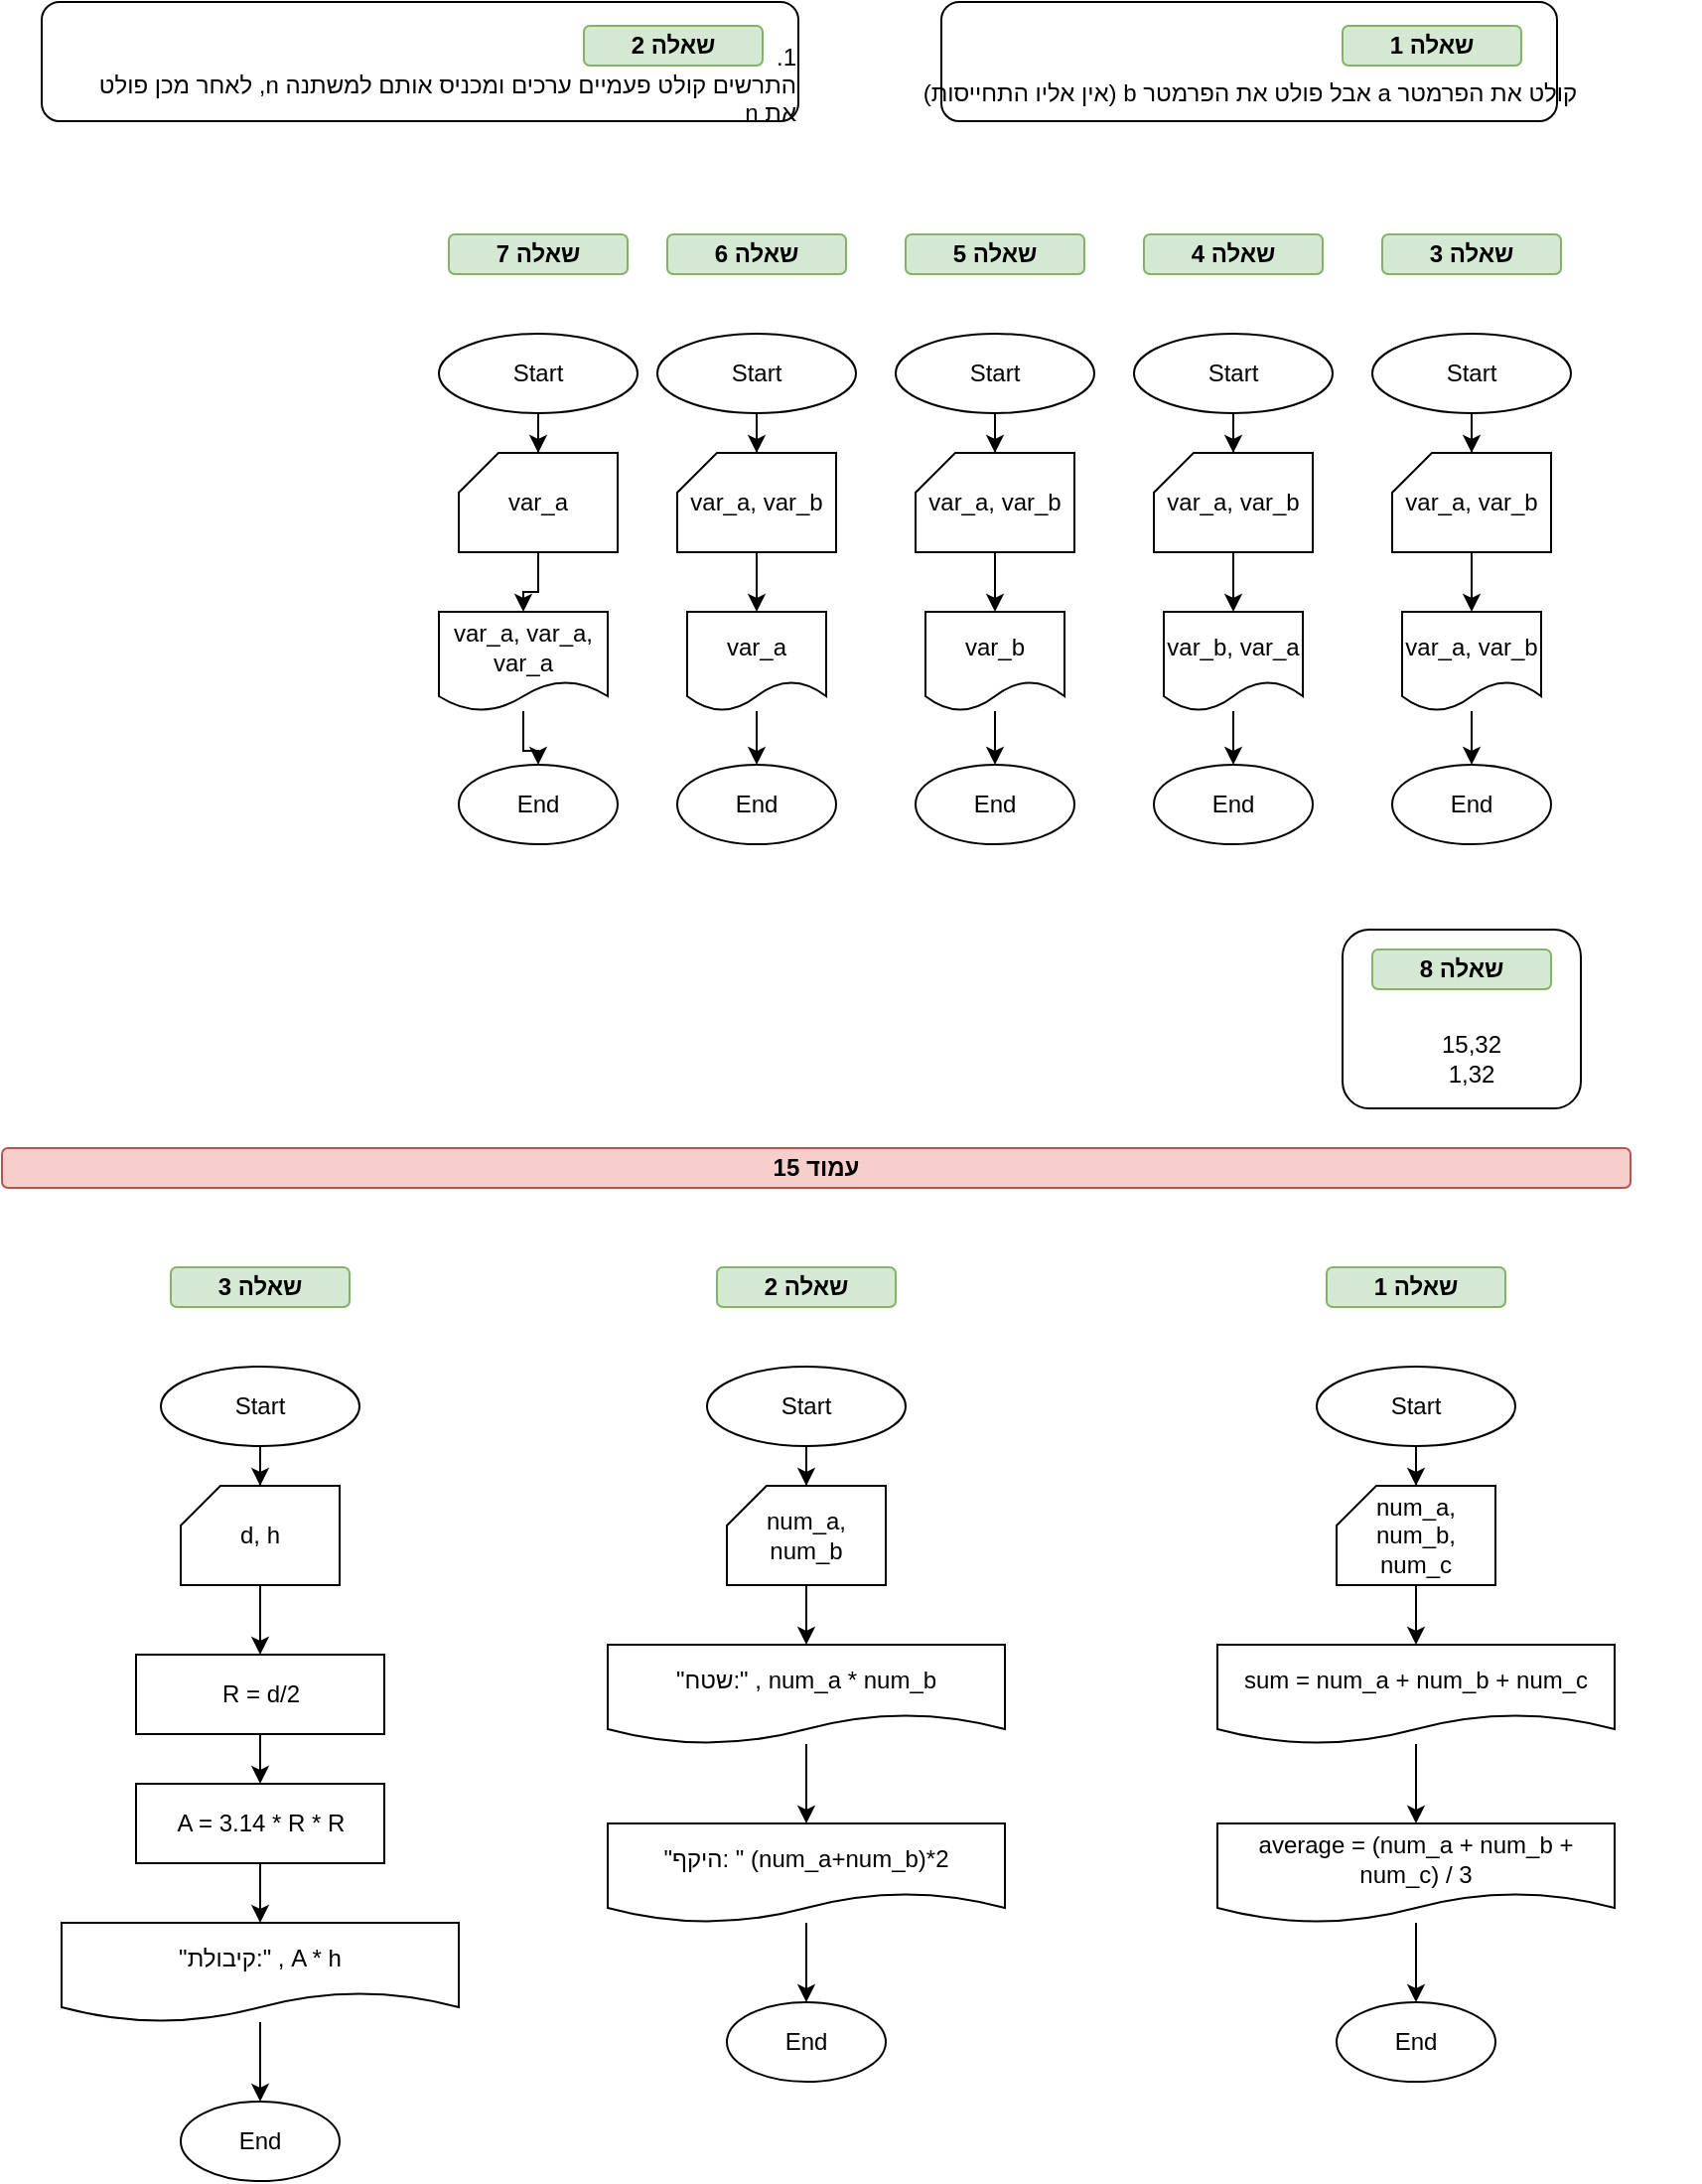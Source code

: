 <mxfile version="26.0.6" pages="2">
  <diagram name="Page-1" id="_ptG-9Rx-JRy8ypO_mnm">
    <mxGraphModel dx="999" dy="2826" grid="1" gridSize="10" guides="1" tooltips="1" connect="1" arrows="1" fold="1" page="1" pageScale="1" pageWidth="850" pageHeight="1100" math="0" shadow="0">
      <root>
        <mxCell id="0" />
        <mxCell id="1" parent="0" />
        <mxCell id="uvX17iUuKP-ZmlqkOOh9-8" value="Start" style="ellipse;whiteSpace=wrap;html=1;" parent="1" vertex="1">
          <mxGeometry x="710" y="-1670" width="100" height="40" as="geometry" />
        </mxCell>
        <mxCell id="uvX17iUuKP-ZmlqkOOh9-9" style="edgeStyle=orthogonalEdgeStyle;rounded=0;orthogonalLoop=1;jettySize=auto;html=1;entryX=0.5;entryY=0;entryDx=0;entryDy=0;" parent="1" source="uvX17iUuKP-ZmlqkOOh9-10" target="uvX17iUuKP-ZmlqkOOh9-12" edge="1">
          <mxGeometry relative="1" as="geometry" />
        </mxCell>
        <mxCell id="uvX17iUuKP-ZmlqkOOh9-10" value="var_a, var_b" style="shape=card;whiteSpace=wrap;html=1;rotation=0;size=20;" parent="1" vertex="1">
          <mxGeometry x="720" y="-1610" width="80" height="50" as="geometry" />
        </mxCell>
        <mxCell id="uvX17iUuKP-ZmlqkOOh9-11" style="edgeStyle=orthogonalEdgeStyle;rounded=0;orthogonalLoop=1;jettySize=auto;html=1;" parent="1" source="uvX17iUuKP-ZmlqkOOh9-12" target="uvX17iUuKP-ZmlqkOOh9-13" edge="1">
          <mxGeometry relative="1" as="geometry" />
        </mxCell>
        <mxCell id="uvX17iUuKP-ZmlqkOOh9-12" value="&lt;div&gt;var_a, var_b&lt;/div&gt;" style="shape=document;whiteSpace=wrap;html=1;boundedLbl=1;" parent="1" vertex="1">
          <mxGeometry x="725" y="-1530" width="70" height="50" as="geometry" />
        </mxCell>
        <mxCell id="uvX17iUuKP-ZmlqkOOh9-13" value="End" style="ellipse;whiteSpace=wrap;html=1;" parent="1" vertex="1">
          <mxGeometry x="720" y="-1453" width="80" height="40" as="geometry" />
        </mxCell>
        <mxCell id="uvX17iUuKP-ZmlqkOOh9-14" style="edgeStyle=orthogonalEdgeStyle;rounded=0;orthogonalLoop=1;jettySize=auto;html=1;entryX=0.5;entryY=0;entryDx=0;entryDy=0;entryPerimeter=0;" parent="1" source="uvX17iUuKP-ZmlqkOOh9-8" target="uvX17iUuKP-ZmlqkOOh9-10" edge="1">
          <mxGeometry relative="1" as="geometry" />
        </mxCell>
        <mxCell id="5f-mToCbEfBKHgonC29Z-1" value="שאלה 3" style="rounded=1;whiteSpace=wrap;html=1;fillColor=#d5e8d4;strokeColor=#82b366;fontStyle=1" vertex="1" parent="1">
          <mxGeometry x="715" y="-1720" width="90" height="20" as="geometry" />
        </mxCell>
        <mxCell id="5f-mToCbEfBKHgonC29Z-2" value="Start" style="ellipse;whiteSpace=wrap;html=1;" vertex="1" parent="1">
          <mxGeometry x="590" y="-1670" width="100" height="40" as="geometry" />
        </mxCell>
        <mxCell id="5f-mToCbEfBKHgonC29Z-3" style="edgeStyle=orthogonalEdgeStyle;rounded=0;orthogonalLoop=1;jettySize=auto;html=1;entryX=0.5;entryY=0;entryDx=0;entryDy=0;" edge="1" parent="1" source="5f-mToCbEfBKHgonC29Z-4" target="5f-mToCbEfBKHgonC29Z-6">
          <mxGeometry relative="1" as="geometry" />
        </mxCell>
        <mxCell id="5f-mToCbEfBKHgonC29Z-4" value="var_a, var_b" style="shape=card;whiteSpace=wrap;html=1;rotation=0;size=20;" vertex="1" parent="1">
          <mxGeometry x="600" y="-1610" width="80" height="50" as="geometry" />
        </mxCell>
        <mxCell id="5f-mToCbEfBKHgonC29Z-5" style="edgeStyle=orthogonalEdgeStyle;rounded=0;orthogonalLoop=1;jettySize=auto;html=1;" edge="1" parent="1" source="5f-mToCbEfBKHgonC29Z-6" target="5f-mToCbEfBKHgonC29Z-7">
          <mxGeometry relative="1" as="geometry" />
        </mxCell>
        <mxCell id="5f-mToCbEfBKHgonC29Z-6" value="&lt;div&gt;var_b, var_a&lt;/div&gt;" style="shape=document;whiteSpace=wrap;html=1;boundedLbl=1;" vertex="1" parent="1">
          <mxGeometry x="605" y="-1530" width="70" height="50" as="geometry" />
        </mxCell>
        <mxCell id="5f-mToCbEfBKHgonC29Z-7" value="End" style="ellipse;whiteSpace=wrap;html=1;" vertex="1" parent="1">
          <mxGeometry x="600" y="-1453" width="80" height="40" as="geometry" />
        </mxCell>
        <mxCell id="5f-mToCbEfBKHgonC29Z-8" style="edgeStyle=orthogonalEdgeStyle;rounded=0;orthogonalLoop=1;jettySize=auto;html=1;entryX=0.5;entryY=0;entryDx=0;entryDy=0;entryPerimeter=0;" edge="1" parent="1" source="5f-mToCbEfBKHgonC29Z-2" target="5f-mToCbEfBKHgonC29Z-4">
          <mxGeometry relative="1" as="geometry" />
        </mxCell>
        <mxCell id="5f-mToCbEfBKHgonC29Z-9" value="שאלה 4" style="rounded=1;whiteSpace=wrap;html=1;fillColor=#d5e8d4;strokeColor=#82b366;fontStyle=1" vertex="1" parent="1">
          <mxGeometry x="595" y="-1720" width="90" height="20" as="geometry" />
        </mxCell>
        <mxCell id="5f-mToCbEfBKHgonC29Z-10" value="Start" style="ellipse;whiteSpace=wrap;html=1;" vertex="1" parent="1">
          <mxGeometry x="470" y="-1670" width="100" height="40" as="geometry" />
        </mxCell>
        <mxCell id="5f-mToCbEfBKHgonC29Z-11" style="edgeStyle=orthogonalEdgeStyle;rounded=0;orthogonalLoop=1;jettySize=auto;html=1;entryX=0.5;entryY=0;entryDx=0;entryDy=0;" edge="1" parent="1" source="5f-mToCbEfBKHgonC29Z-12" target="5f-mToCbEfBKHgonC29Z-14">
          <mxGeometry relative="1" as="geometry" />
        </mxCell>
        <mxCell id="5f-mToCbEfBKHgonC29Z-12" value="var_a, var_b" style="shape=card;whiteSpace=wrap;html=1;rotation=0;size=20;" vertex="1" parent="1">
          <mxGeometry x="480" y="-1610" width="80" height="50" as="geometry" />
        </mxCell>
        <mxCell id="5f-mToCbEfBKHgonC29Z-13" style="edgeStyle=orthogonalEdgeStyle;rounded=0;orthogonalLoop=1;jettySize=auto;html=1;" edge="1" parent="1" source="5f-mToCbEfBKHgonC29Z-14" target="5f-mToCbEfBKHgonC29Z-15">
          <mxGeometry relative="1" as="geometry" />
        </mxCell>
        <mxCell id="5f-mToCbEfBKHgonC29Z-14" value="&lt;div&gt;var_b&lt;/div&gt;" style="shape=document;whiteSpace=wrap;html=1;boundedLbl=1;" vertex="1" parent="1">
          <mxGeometry x="485" y="-1530" width="70" height="50" as="geometry" />
        </mxCell>
        <mxCell id="5f-mToCbEfBKHgonC29Z-15" value="End" style="ellipse;whiteSpace=wrap;html=1;" vertex="1" parent="1">
          <mxGeometry x="480" y="-1453" width="80" height="40" as="geometry" />
        </mxCell>
        <mxCell id="5f-mToCbEfBKHgonC29Z-16" style="edgeStyle=orthogonalEdgeStyle;rounded=0;orthogonalLoop=1;jettySize=auto;html=1;entryX=0.5;entryY=0;entryDx=0;entryDy=0;entryPerimeter=0;" edge="1" parent="1" source="5f-mToCbEfBKHgonC29Z-10" target="5f-mToCbEfBKHgonC29Z-12">
          <mxGeometry relative="1" as="geometry" />
        </mxCell>
        <mxCell id="5f-mToCbEfBKHgonC29Z-17" value="שאלה 5" style="rounded=1;whiteSpace=wrap;html=1;fillColor=#d5e8d4;strokeColor=#82b366;fontStyle=1" vertex="1" parent="1">
          <mxGeometry x="475" y="-1720" width="90" height="20" as="geometry" />
        </mxCell>
        <mxCell id="5f-mToCbEfBKHgonC29Z-18" value="Start" style="ellipse;whiteSpace=wrap;html=1;" vertex="1" parent="1">
          <mxGeometry x="350" y="-1670" width="100" height="40" as="geometry" />
        </mxCell>
        <mxCell id="5f-mToCbEfBKHgonC29Z-19" style="edgeStyle=orthogonalEdgeStyle;rounded=0;orthogonalLoop=1;jettySize=auto;html=1;entryX=0.5;entryY=0;entryDx=0;entryDy=0;" edge="1" parent="1" source="5f-mToCbEfBKHgonC29Z-20" target="5f-mToCbEfBKHgonC29Z-22">
          <mxGeometry relative="1" as="geometry" />
        </mxCell>
        <mxCell id="5f-mToCbEfBKHgonC29Z-20" value="var_a, var_b" style="shape=card;whiteSpace=wrap;html=1;rotation=0;size=20;" vertex="1" parent="1">
          <mxGeometry x="360" y="-1610" width="80" height="50" as="geometry" />
        </mxCell>
        <mxCell id="5f-mToCbEfBKHgonC29Z-21" style="edgeStyle=orthogonalEdgeStyle;rounded=0;orthogonalLoop=1;jettySize=auto;html=1;" edge="1" parent="1" source="5f-mToCbEfBKHgonC29Z-22" target="5f-mToCbEfBKHgonC29Z-23">
          <mxGeometry relative="1" as="geometry" />
        </mxCell>
        <mxCell id="5f-mToCbEfBKHgonC29Z-22" value="&lt;div&gt;var_a&lt;/div&gt;" style="shape=document;whiteSpace=wrap;html=1;boundedLbl=1;" vertex="1" parent="1">
          <mxGeometry x="365" y="-1530" width="70" height="50" as="geometry" />
        </mxCell>
        <mxCell id="5f-mToCbEfBKHgonC29Z-23" value="End" style="ellipse;whiteSpace=wrap;html=1;" vertex="1" parent="1">
          <mxGeometry x="360" y="-1453" width="80" height="40" as="geometry" />
        </mxCell>
        <mxCell id="5f-mToCbEfBKHgonC29Z-24" style="edgeStyle=orthogonalEdgeStyle;rounded=0;orthogonalLoop=1;jettySize=auto;html=1;entryX=0.5;entryY=0;entryDx=0;entryDy=0;entryPerimeter=0;" edge="1" parent="1" source="5f-mToCbEfBKHgonC29Z-18" target="5f-mToCbEfBKHgonC29Z-20">
          <mxGeometry relative="1" as="geometry" />
        </mxCell>
        <mxCell id="5f-mToCbEfBKHgonC29Z-25" value="שאלה 6" style="rounded=1;whiteSpace=wrap;html=1;fillColor=#d5e8d4;strokeColor=#82b366;fontStyle=1" vertex="1" parent="1">
          <mxGeometry x="355" y="-1720" width="90" height="20" as="geometry" />
        </mxCell>
        <mxCell id="5f-mToCbEfBKHgonC29Z-26" value="Start" style="ellipse;whiteSpace=wrap;html=1;" vertex="1" parent="1">
          <mxGeometry x="240" y="-1670" width="100" height="40" as="geometry" />
        </mxCell>
        <mxCell id="5f-mToCbEfBKHgonC29Z-27" style="edgeStyle=orthogonalEdgeStyle;rounded=0;orthogonalLoop=1;jettySize=auto;html=1;entryX=0.5;entryY=0;entryDx=0;entryDy=0;" edge="1" parent="1" source="5f-mToCbEfBKHgonC29Z-28" target="5f-mToCbEfBKHgonC29Z-30">
          <mxGeometry relative="1" as="geometry" />
        </mxCell>
        <mxCell id="5f-mToCbEfBKHgonC29Z-28" value="var_a" style="shape=card;whiteSpace=wrap;html=1;rotation=0;size=20;" vertex="1" parent="1">
          <mxGeometry x="250" y="-1610" width="80" height="50" as="geometry" />
        </mxCell>
        <mxCell id="5f-mToCbEfBKHgonC29Z-29" style="edgeStyle=orthogonalEdgeStyle;rounded=0;orthogonalLoop=1;jettySize=auto;html=1;" edge="1" parent="1" source="5f-mToCbEfBKHgonC29Z-30" target="5f-mToCbEfBKHgonC29Z-31">
          <mxGeometry relative="1" as="geometry" />
        </mxCell>
        <mxCell id="5f-mToCbEfBKHgonC29Z-30" value="&lt;div&gt;var_a, var_a, var_a&lt;/div&gt;" style="shape=document;whiteSpace=wrap;html=1;boundedLbl=1;" vertex="1" parent="1">
          <mxGeometry x="240" y="-1530" width="85" height="50" as="geometry" />
        </mxCell>
        <mxCell id="5f-mToCbEfBKHgonC29Z-31" value="End" style="ellipse;whiteSpace=wrap;html=1;" vertex="1" parent="1">
          <mxGeometry x="250" y="-1453" width="80" height="40" as="geometry" />
        </mxCell>
        <mxCell id="5f-mToCbEfBKHgonC29Z-32" style="edgeStyle=orthogonalEdgeStyle;rounded=0;orthogonalLoop=1;jettySize=auto;html=1;entryX=0.5;entryY=0;entryDx=0;entryDy=0;entryPerimeter=0;" edge="1" parent="1" source="5f-mToCbEfBKHgonC29Z-26" target="5f-mToCbEfBKHgonC29Z-28">
          <mxGeometry relative="1" as="geometry" />
        </mxCell>
        <mxCell id="5f-mToCbEfBKHgonC29Z-33" value="שאלה 7" style="rounded=1;whiteSpace=wrap;html=1;fillColor=#d5e8d4;strokeColor=#82b366;fontStyle=1" vertex="1" parent="1">
          <mxGeometry x="245" y="-1720" width="90" height="20" as="geometry" />
        </mxCell>
        <mxCell id="5f-mToCbEfBKHgonC29Z-37" value="" style="rounded=1;whiteSpace=wrap;html=1;" vertex="1" parent="1">
          <mxGeometry x="695" y="-1370" width="120" height="90" as="geometry" />
        </mxCell>
        <mxCell id="5f-mToCbEfBKHgonC29Z-34" value="שאלה 8" style="rounded=1;whiteSpace=wrap;html=1;fillColor=#d5e8d4;strokeColor=#82b366;fontStyle=1" vertex="1" parent="1">
          <mxGeometry x="710" y="-1360" width="90" height="20" as="geometry" />
        </mxCell>
        <mxCell id="5f-mToCbEfBKHgonC29Z-35" value="15,32&lt;br&gt;&lt;div&gt;1,32&lt;/div&gt;" style="text;strokeColor=none;align=center;fillColor=none;html=1;verticalAlign=middle;whiteSpace=wrap;rounded=0;" vertex="1" parent="1">
          <mxGeometry x="730" y="-1320" width="60" height="30" as="geometry" />
        </mxCell>
        <mxCell id="5f-mToCbEfBKHgonC29Z-38" value="" style="rounded=1;whiteSpace=wrap;html=1;" vertex="1" parent="1">
          <mxGeometry x="493" y="-1837" width="310" height="60" as="geometry" />
        </mxCell>
        <mxCell id="5f-mToCbEfBKHgonC29Z-39" value="שאלה 1" style="rounded=1;whiteSpace=wrap;html=1;fillColor=#d5e8d4;strokeColor=#82b366;fontStyle=1" vertex="1" parent="1">
          <mxGeometry x="695" y="-1825" width="90" height="20" as="geometry" />
        </mxCell>
        <mxCell id="5f-mToCbEfBKHgonC29Z-40" value="&lt;p style=&quot;margin-top:0cm;margin-right:36.0pt;&lt;br/&gt;margin-bottom:8.0pt;margin-left:0cm;mso-add-space:auto;text-align:right;&lt;br/&gt;text-indent:-18.0pt;mso-list:l0 level1 lfo1;direction:rtl;unicode-bidi:embed&quot; dir=&quot;RTL&quot; class=&quot;MsoListParagraph&quot;&gt;&lt;span lang=&quot;HE&quot;&gt;קולט את הפרמטר &lt;/span&gt;&lt;span style=&quot;mso-ansi-language:EN-US&quot; dir=&quot;LTR&quot; lang=&quot;EN-US&quot;&gt;a&lt;/span&gt;&lt;span dir=&quot;RTL&quot;&gt;&lt;/span&gt;&lt;span dir=&quot;RTL&quot;&gt;&lt;/span&gt;&lt;span style=&quot;mso-ansi-language:&lt;br/&gt;EN-US&quot; lang=&quot;HE&quot;&gt;&lt;span dir=&quot;RTL&quot;&gt;&lt;/span&gt;&lt;span dir=&quot;RTL&quot;&gt;&lt;/span&gt; אבל פולט את הפרמטר &lt;/span&gt;&lt;span style=&quot;mso-ansi-language:EN-US&quot; dir=&quot;LTR&quot; lang=&quot;EN-US&quot;&gt;b&lt;/span&gt;&lt;span dir=&quot;RTL&quot;&gt;&lt;/span&gt;&lt;span dir=&quot;RTL&quot;&gt;&lt;/span&gt;&lt;span style=&quot;mso-ansi-language:EN-US&quot; lang=&quot;HE&quot;&gt;&lt;span dir=&quot;RTL&quot;&gt;&lt;/span&gt;&lt;span dir=&quot;RTL&quot;&gt;&lt;/span&gt; (אין אליו התחייסות)&lt;/span&gt;&lt;span dir=&quot;LTR&quot;&gt;&lt;/span&gt;&lt;/p&gt;&lt;br&gt;&lt;div&gt;&lt;br&gt;&lt;/div&gt;" style="text;strokeColor=none;align=center;fillColor=none;html=1;verticalAlign=middle;whiteSpace=wrap;rounded=0;" vertex="1" parent="1">
          <mxGeometry x="470" y="-1806" width="405" height="70" as="geometry" />
        </mxCell>
        <mxCell id="5f-mToCbEfBKHgonC29Z-41" value="" style="rounded=1;whiteSpace=wrap;html=1;" vertex="1" parent="1">
          <mxGeometry x="40" y="-1837" width="381" height="60" as="geometry" />
        </mxCell>
        <mxCell id="5f-mToCbEfBKHgonC29Z-42" value="שאלה 2" style="rounded=1;whiteSpace=wrap;html=1;fillColor=#d5e8d4;strokeColor=#82b366;fontStyle=1" vertex="1" parent="1">
          <mxGeometry x="313" y="-1825" width="90" height="20" as="geometry" />
        </mxCell>
        <mxCell id="5f-mToCbEfBKHgonC29Z-43" value="&lt;p style=&quot;margin-top:0cm;margin-right:36.0pt;&lt;br/&gt;margin-bottom:8.0pt;margin-left:0cm;mso-add-space:auto;text-align:right;&lt;br/&gt;text-indent:-18.0pt;mso-list:l0 level1 lfo1;direction:rtl;unicode-bidi:embed&quot; dir=&quot;RTL&quot; class=&quot;MsoListParagraph&quot;&gt;&lt;span style=&quot;mso-bidi-font-family:Arial;mso-bidi-theme-font:minor-latin&quot;&gt;&lt;span style=&quot;mso-list:Ignore&quot;&gt;1.&lt;span style=&quot;font:7.0pt &amp;quot;Times New Roman&amp;quot;&quot;&gt;&amp;nbsp;&amp;nbsp;&amp;nbsp;&amp;nbsp;&lt;br/&gt;&lt;/span&gt;&lt;/span&gt;&lt;/span&gt;&lt;span dir=&quot;RTL&quot;&gt;&lt;/span&gt;&lt;span style=&quot;mso-ansi-language:EN-US&quot; lang=&quot;HE&quot;&gt;התרשים קולט פעמיים ערכים ומכניס אותם למשתנה &lt;/span&gt;&lt;span style=&quot;mso-ansi-language:EN-US&quot; dir=&quot;LTR&quot; lang=&quot;EN-US&quot;&gt;n&lt;/span&gt;&lt;span dir=&quot;RTL&quot;&gt;&lt;/span&gt;&lt;span dir=&quot;RTL&quot;&gt;&lt;/span&gt;&lt;span style=&quot;mso-ansi-language:EN-US&quot; lang=&quot;HE&quot;&gt;&lt;span dir=&quot;RTL&quot;&gt;&lt;/span&gt;&lt;span dir=&quot;RTL&quot;&gt;&lt;/span&gt;, לאחר מכן פולט את &lt;/span&gt;&lt;span style=&quot;mso-ansi-language:EN-US&quot; dir=&quot;LTR&quot; lang=&quot;EN-US&quot;&gt;n&lt;/span&gt;&lt;span dir=&quot;LTR&quot;&gt;&lt;/span&gt;&lt;/p&gt;&lt;br/&gt;&lt;div&gt;&lt;br/&gt;&lt;/div&gt;" style="text;strokeColor=none;align=center;fillColor=none;html=1;verticalAlign=middle;whiteSpace=wrap;rounded=0;" vertex="1" parent="1">
          <mxGeometry x="63.5" y="-1810" width="405" height="70" as="geometry" />
        </mxCell>
        <mxCell id="5f-mToCbEfBKHgonC29Z-44" value="עמוד 15" style="rounded=1;whiteSpace=wrap;html=1;fillColor=#f8cecc;strokeColor=#b85450;fontStyle=1" vertex="1" parent="1">
          <mxGeometry x="20" y="-1260" width="820" height="20" as="geometry" />
        </mxCell>
        <mxCell id="5f-mToCbEfBKHgonC29Z-52" value="Start" style="ellipse;whiteSpace=wrap;html=1;" vertex="1" parent="1">
          <mxGeometry x="682" y="-1150" width="100" height="40" as="geometry" />
        </mxCell>
        <mxCell id="5f-mToCbEfBKHgonC29Z-53" style="edgeStyle=orthogonalEdgeStyle;rounded=0;orthogonalLoop=1;jettySize=auto;html=1;entryX=0.5;entryY=0;entryDx=0;entryDy=0;" edge="1" parent="1" source="5f-mToCbEfBKHgonC29Z-54" target="5f-mToCbEfBKHgonC29Z-56">
          <mxGeometry relative="1" as="geometry" />
        </mxCell>
        <mxCell id="5f-mToCbEfBKHgonC29Z-54" value="num_a, num_b, num_c" style="shape=card;whiteSpace=wrap;html=1;rotation=0;size=20;" vertex="1" parent="1">
          <mxGeometry x="692" y="-1090" width="80" height="50" as="geometry" />
        </mxCell>
        <mxCell id="5f-mToCbEfBKHgonC29Z-61" value="" style="edgeStyle=orthogonalEdgeStyle;rounded=0;orthogonalLoop=1;jettySize=auto;html=1;" edge="1" parent="1" source="5f-mToCbEfBKHgonC29Z-56" target="5f-mToCbEfBKHgonC29Z-60">
          <mxGeometry relative="1" as="geometry" />
        </mxCell>
        <mxCell id="5f-mToCbEfBKHgonC29Z-56" value="sum = num_a + num_b + num_c" style="shape=document;whiteSpace=wrap;html=1;boundedLbl=1;" vertex="1" parent="1">
          <mxGeometry x="632" y="-1010" width="200" height="50" as="geometry" />
        </mxCell>
        <mxCell id="5f-mToCbEfBKHgonC29Z-57" value="End" style="ellipse;whiteSpace=wrap;html=1;" vertex="1" parent="1">
          <mxGeometry x="692" y="-830" width="80" height="40" as="geometry" />
        </mxCell>
        <mxCell id="5f-mToCbEfBKHgonC29Z-58" style="edgeStyle=orthogonalEdgeStyle;rounded=0;orthogonalLoop=1;jettySize=auto;html=1;entryX=0.5;entryY=0;entryDx=0;entryDy=0;entryPerimeter=0;" edge="1" parent="1" source="5f-mToCbEfBKHgonC29Z-52" target="5f-mToCbEfBKHgonC29Z-54">
          <mxGeometry relative="1" as="geometry" />
        </mxCell>
        <mxCell id="5f-mToCbEfBKHgonC29Z-59" value="שאלה 1" style="rounded=1;whiteSpace=wrap;html=1;fillColor=#d5e8d4;strokeColor=#82b366;fontStyle=1" vertex="1" parent="1">
          <mxGeometry x="687" y="-1200" width="90" height="20" as="geometry" />
        </mxCell>
        <mxCell id="5f-mToCbEfBKHgonC29Z-62" value="" style="edgeStyle=orthogonalEdgeStyle;rounded=0;orthogonalLoop=1;jettySize=auto;html=1;" edge="1" parent="1" source="5f-mToCbEfBKHgonC29Z-60" target="5f-mToCbEfBKHgonC29Z-57">
          <mxGeometry relative="1" as="geometry" />
        </mxCell>
        <mxCell id="5f-mToCbEfBKHgonC29Z-60" value="average = (num_a + num_b + num_c) / 3" style="shape=document;whiteSpace=wrap;html=1;boundedLbl=1;" vertex="1" parent="1">
          <mxGeometry x="632" y="-920" width="200" height="50" as="geometry" />
        </mxCell>
        <mxCell id="5f-mToCbEfBKHgonC29Z-63" value="Start" style="ellipse;whiteSpace=wrap;html=1;" vertex="1" parent="1">
          <mxGeometry x="100" y="-1150" width="100" height="40" as="geometry" />
        </mxCell>
        <mxCell id="5f-mToCbEfBKHgonC29Z-74" value="" style="edgeStyle=orthogonalEdgeStyle;rounded=0;orthogonalLoop=1;jettySize=auto;html=1;" edge="1" parent="1" source="5f-mToCbEfBKHgonC29Z-65" target="5f-mToCbEfBKHgonC29Z-73">
          <mxGeometry relative="1" as="geometry" />
        </mxCell>
        <mxCell id="5f-mToCbEfBKHgonC29Z-65" value="d, h" style="shape=card;whiteSpace=wrap;html=1;rotation=0;size=20;" vertex="1" parent="1">
          <mxGeometry x="110" y="-1090" width="80" height="50" as="geometry" />
        </mxCell>
        <mxCell id="5f-mToCbEfBKHgonC29Z-78" value="" style="edgeStyle=orthogonalEdgeStyle;rounded=0;orthogonalLoop=1;jettySize=auto;html=1;" edge="1" parent="1" source="5f-mToCbEfBKHgonC29Z-67" target="5f-mToCbEfBKHgonC29Z-68">
          <mxGeometry relative="1" as="geometry" />
        </mxCell>
        <mxCell id="5f-mToCbEfBKHgonC29Z-67" value="&quot;קיבולת:&quot; , A * h" style="shape=document;whiteSpace=wrap;html=1;boundedLbl=1;" vertex="1" parent="1">
          <mxGeometry x="50" y="-870" width="200" height="50" as="geometry" />
        </mxCell>
        <mxCell id="5f-mToCbEfBKHgonC29Z-68" value="End" style="ellipse;whiteSpace=wrap;html=1;" vertex="1" parent="1">
          <mxGeometry x="110" y="-780" width="80" height="40" as="geometry" />
        </mxCell>
        <mxCell id="5f-mToCbEfBKHgonC29Z-69" style="edgeStyle=orthogonalEdgeStyle;rounded=0;orthogonalLoop=1;jettySize=auto;html=1;entryX=0.5;entryY=0;entryDx=0;entryDy=0;entryPerimeter=0;" edge="1" parent="1" source="5f-mToCbEfBKHgonC29Z-63" target="5f-mToCbEfBKHgonC29Z-65">
          <mxGeometry relative="1" as="geometry" />
        </mxCell>
        <mxCell id="5f-mToCbEfBKHgonC29Z-70" value="שאלה 3" style="rounded=1;whiteSpace=wrap;html=1;fillColor=#d5e8d4;strokeColor=#82b366;fontStyle=1" vertex="1" parent="1">
          <mxGeometry x="105" y="-1200" width="90" height="20" as="geometry" />
        </mxCell>
        <mxCell id="5f-mToCbEfBKHgonC29Z-76" value="" style="edgeStyle=orthogonalEdgeStyle;rounded=0;orthogonalLoop=1;jettySize=auto;html=1;" edge="1" parent="1" source="5f-mToCbEfBKHgonC29Z-73" target="5f-mToCbEfBKHgonC29Z-75">
          <mxGeometry relative="1" as="geometry" />
        </mxCell>
        <mxCell id="5f-mToCbEfBKHgonC29Z-73" value="R = d/2" style="rounded=0;whiteSpace=wrap;html=1;" vertex="1" parent="1">
          <mxGeometry x="87.5" y="-1005" width="125" height="40" as="geometry" />
        </mxCell>
        <mxCell id="5f-mToCbEfBKHgonC29Z-77" value="" style="edgeStyle=orthogonalEdgeStyle;rounded=0;orthogonalLoop=1;jettySize=auto;html=1;" edge="1" parent="1" source="5f-mToCbEfBKHgonC29Z-75" target="5f-mToCbEfBKHgonC29Z-67">
          <mxGeometry relative="1" as="geometry" />
        </mxCell>
        <mxCell id="5f-mToCbEfBKHgonC29Z-75" value="A = 3.14 * R * R " style="rounded=0;whiteSpace=wrap;html=1;" vertex="1" parent="1">
          <mxGeometry x="87.5" y="-940" width="125" height="40" as="geometry" />
        </mxCell>
        <mxCell id="5f-mToCbEfBKHgonC29Z-79" value="Start" style="ellipse;whiteSpace=wrap;html=1;" vertex="1" parent="1">
          <mxGeometry x="375" y="-1150" width="100" height="40" as="geometry" />
        </mxCell>
        <mxCell id="5f-mToCbEfBKHgonC29Z-80" style="edgeStyle=orthogonalEdgeStyle;rounded=0;orthogonalLoop=1;jettySize=auto;html=1;entryX=0.5;entryY=0;entryDx=0;entryDy=0;" edge="1" parent="1" source="5f-mToCbEfBKHgonC29Z-81" target="5f-mToCbEfBKHgonC29Z-83">
          <mxGeometry relative="1" as="geometry" />
        </mxCell>
        <mxCell id="5f-mToCbEfBKHgonC29Z-81" value="num_a, num_b" style="shape=card;whiteSpace=wrap;html=1;rotation=0;size=20;" vertex="1" parent="1">
          <mxGeometry x="385" y="-1090" width="80" height="50" as="geometry" />
        </mxCell>
        <mxCell id="5f-mToCbEfBKHgonC29Z-82" value="" style="edgeStyle=orthogonalEdgeStyle;rounded=0;orthogonalLoop=1;jettySize=auto;html=1;" edge="1" parent="1" source="5f-mToCbEfBKHgonC29Z-83" target="5f-mToCbEfBKHgonC29Z-88">
          <mxGeometry relative="1" as="geometry" />
        </mxCell>
        <mxCell id="5f-mToCbEfBKHgonC29Z-83" value="&quot;שטח:&quot; , num_a * num_b" style="shape=document;whiteSpace=wrap;html=1;boundedLbl=1;" vertex="1" parent="1">
          <mxGeometry x="325" y="-1010" width="200" height="50" as="geometry" />
        </mxCell>
        <mxCell id="5f-mToCbEfBKHgonC29Z-84" value="End" style="ellipse;whiteSpace=wrap;html=1;" vertex="1" parent="1">
          <mxGeometry x="385" y="-830" width="80" height="40" as="geometry" />
        </mxCell>
        <mxCell id="5f-mToCbEfBKHgonC29Z-85" style="edgeStyle=orthogonalEdgeStyle;rounded=0;orthogonalLoop=1;jettySize=auto;html=1;entryX=0.5;entryY=0;entryDx=0;entryDy=0;entryPerimeter=0;" edge="1" parent="1" source="5f-mToCbEfBKHgonC29Z-79" target="5f-mToCbEfBKHgonC29Z-81">
          <mxGeometry relative="1" as="geometry" />
        </mxCell>
        <mxCell id="5f-mToCbEfBKHgonC29Z-86" value="שאלה 2" style="rounded=1;whiteSpace=wrap;html=1;fillColor=#d5e8d4;strokeColor=#82b366;fontStyle=1" vertex="1" parent="1">
          <mxGeometry x="380" y="-1200" width="90" height="20" as="geometry" />
        </mxCell>
        <mxCell id="5f-mToCbEfBKHgonC29Z-87" value="" style="edgeStyle=orthogonalEdgeStyle;rounded=0;orthogonalLoop=1;jettySize=auto;html=1;" edge="1" parent="1" source="5f-mToCbEfBKHgonC29Z-88" target="5f-mToCbEfBKHgonC29Z-84">
          <mxGeometry relative="1" as="geometry" />
        </mxCell>
        <mxCell id="5f-mToCbEfBKHgonC29Z-88" value="&quot;היקף: &quot; (num_a+num_b)*2" style="shape=document;whiteSpace=wrap;html=1;boundedLbl=1;" vertex="1" parent="1">
          <mxGeometry x="325" y="-920" width="200" height="50" as="geometry" />
        </mxCell>
      </root>
    </mxGraphModel>
  </diagram>
  <diagram id="Co6ZIWplOtCHiHDhLJqG" name="Page-2">
    <mxGraphModel dx="999" dy="626" grid="1" gridSize="10" guides="1" tooltips="1" connect="1" arrows="1" fold="1" page="1" pageScale="1" pageWidth="850" pageHeight="1100" math="0" shadow="0">
      <root>
        <mxCell id="0" />
        <mxCell id="1" parent="0" />
        <mxCell id="1vgAFyMjag2MoN_-ju9V-1" value="Start" style="ellipse;whiteSpace=wrap;html=1;" vertex="1" parent="1">
          <mxGeometry x="360" y="40" width="120" height="80" as="geometry" />
        </mxCell>
        <mxCell id="1vgAFyMjag2MoN_-ju9V-2" style="edgeStyle=orthogonalEdgeStyle;rounded=0;orthogonalLoop=1;jettySize=auto;html=1;entryX=0.5;entryY=0;entryDx=0;entryDy=0;" edge="1" parent="1" source="1vgAFyMjag2MoN_-ju9V-3" target="1vgAFyMjag2MoN_-ju9V-5">
          <mxGeometry relative="1" as="geometry" />
        </mxCell>
        <mxCell id="1vgAFyMjag2MoN_-ju9V-3" value="Price" style="shape=card;whiteSpace=wrap;html=1;rotation=0;size=40;" vertex="1" parent="1">
          <mxGeometry x="365" y="170" width="110" height="70" as="geometry" />
        </mxCell>
        <mxCell id="1vgAFyMjag2MoN_-ju9V-4" style="edgeStyle=orthogonalEdgeStyle;rounded=0;orthogonalLoop=1;jettySize=auto;html=1;" edge="1" parent="1" source="1vgAFyMjag2MoN_-ju9V-5" target="1vgAFyMjag2MoN_-ju9V-6">
          <mxGeometry relative="1" as="geometry" />
        </mxCell>
        <mxCell id="1vgAFyMjag2MoN_-ju9V-5" value="Price - (Price / 1.18) " style="shape=document;whiteSpace=wrap;html=1;boundedLbl=1;" vertex="1" parent="1">
          <mxGeometry x="360" y="280" width="120" height="80" as="geometry" />
        </mxCell>
        <mxCell id="1vgAFyMjag2MoN_-ju9V-6" value="End" style="ellipse;whiteSpace=wrap;html=1;" vertex="1" parent="1">
          <mxGeometry x="360" y="410" width="120" height="80" as="geometry" />
        </mxCell>
        <mxCell id="1vgAFyMjag2MoN_-ju9V-7" style="edgeStyle=orthogonalEdgeStyle;rounded=0;orthogonalLoop=1;jettySize=auto;html=1;entryX=0.5;entryY=0;entryDx=0;entryDy=0;entryPerimeter=0;" edge="1" parent="1" source="1vgAFyMjag2MoN_-ju9V-1" target="1vgAFyMjag2MoN_-ju9V-3">
          <mxGeometry relative="1" as="geometry" />
        </mxCell>
      </root>
    </mxGraphModel>
  </diagram>
</mxfile>

